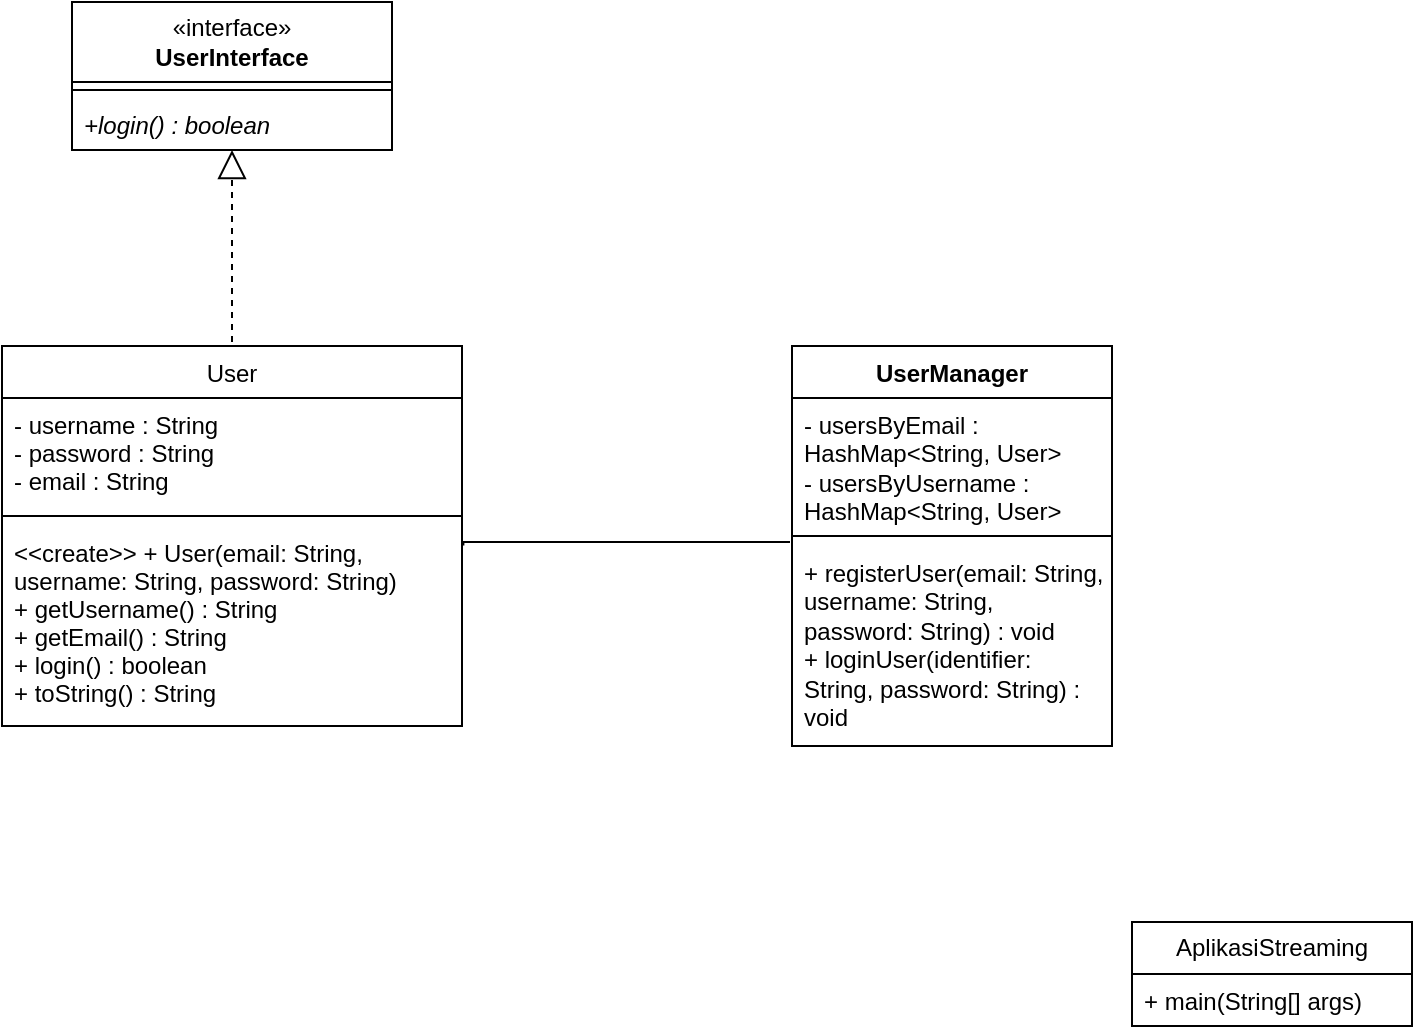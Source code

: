 <mxfile version="25.0.3">
  <diagram id="C5RBs43oDa-KdzZeNtuy" name="Page-1">
    <mxGraphModel dx="744" dy="862" grid="1" gridSize="10" guides="1" tooltips="1" connect="1" arrows="1" fold="1" page="1" pageScale="1" pageWidth="827" pageHeight="1169" math="0" shadow="0">
      <root>
        <mxCell id="WIyWlLk6GJQsqaUBKTNV-0" />
        <mxCell id="WIyWlLk6GJQsqaUBKTNV-1" parent="WIyWlLk6GJQsqaUBKTNV-0" />
        <mxCell id="zkfFHV4jXpPFQw0GAbJ--6" value="User" style="swimlane;fontStyle=0;align=center;verticalAlign=top;childLayout=stackLayout;horizontal=1;startSize=26;horizontalStack=0;resizeParent=1;resizeLast=0;collapsible=1;marginBottom=0;rounded=0;shadow=0;strokeWidth=1;" parent="WIyWlLk6GJQsqaUBKTNV-1" vertex="1">
          <mxGeometry x="185" y="382" width="230" height="190" as="geometry">
            <mxRectangle x="130" y="380" width="160" height="26" as="alternateBounds" />
          </mxGeometry>
        </mxCell>
        <mxCell id="zkfFHV4jXpPFQw0GAbJ--7" value="- username : String&#xa;- password : String&#xa;- email : String" style="text;align=left;verticalAlign=top;spacingLeft=4;spacingRight=4;overflow=hidden;rotatable=0;points=[[0,0.5],[1,0.5]];portConstraint=eastwest;" parent="zkfFHV4jXpPFQw0GAbJ--6" vertex="1">
          <mxGeometry y="26" width="230" height="54" as="geometry" />
        </mxCell>
        <mxCell id="zkfFHV4jXpPFQw0GAbJ--9" value="" style="line;html=1;strokeWidth=1;align=left;verticalAlign=middle;spacingTop=-1;spacingLeft=3;spacingRight=3;rotatable=0;labelPosition=right;points=[];portConstraint=eastwest;" parent="zkfFHV4jXpPFQw0GAbJ--6" vertex="1">
          <mxGeometry y="80" width="230" height="10" as="geometry" />
        </mxCell>
        <mxCell id="heFmf04xh7JhcdJFY1r--3" value="&lt;&lt;create&gt;&gt; + User(email: String,&#xa;username: String, password: String)&#xa;+ getUsername() : String&#xa;+ getEmail() : String&#xa;+ login() : boolean&#xa;+ toString() : String" style="text;align=left;verticalAlign=top;spacingLeft=4;spacingRight=4;overflow=hidden;rotatable=0;points=[[0,0.5],[1,0.5]];portConstraint=eastwest;" vertex="1" parent="zkfFHV4jXpPFQw0GAbJ--6">
          <mxGeometry y="90" width="230" height="100" as="geometry" />
        </mxCell>
        <mxCell id="heFmf04xh7JhcdJFY1r--7" value="Classname" style="swimlane;fontStyle=1;align=center;verticalAlign=top;childLayout=stackLayout;horizontal=1;startSize=0;horizontalStack=0;resizeParent=1;resizeParentMax=0;resizeLast=0;collapsible=1;marginBottom=0;whiteSpace=wrap;html=1;" vertex="1" parent="WIyWlLk6GJQsqaUBKTNV-1">
          <mxGeometry x="220" y="210" width="160" height="74" as="geometry">
            <mxRectangle x="240" y="290" width="100" height="30" as="alternateBounds" />
          </mxGeometry>
        </mxCell>
        <mxCell id="heFmf04xh7JhcdJFY1r--4" value="«interface»&lt;br&gt;&lt;b&gt;UserInterface&lt;/b&gt;" style="html=1;whiteSpace=wrap;" vertex="1" parent="heFmf04xh7JhcdJFY1r--7">
          <mxGeometry width="160" height="40" as="geometry" />
        </mxCell>
        <mxCell id="heFmf04xh7JhcdJFY1r--9" value="" style="line;strokeWidth=1;fillColor=none;align=left;verticalAlign=middle;spacingTop=-1;spacingLeft=3;spacingRight=3;rotatable=0;labelPosition=right;points=[];portConstraint=eastwest;strokeColor=inherit;" vertex="1" parent="heFmf04xh7JhcdJFY1r--7">
          <mxGeometry y="40" width="160" height="8" as="geometry" />
        </mxCell>
        <mxCell id="heFmf04xh7JhcdJFY1r--10" value="&lt;i&gt;+login() : boolean&lt;/i&gt;" style="text;strokeColor=none;fillColor=none;align=left;verticalAlign=top;spacingLeft=4;spacingRight=4;overflow=hidden;rotatable=0;points=[[0,0.5],[1,0.5]];portConstraint=eastwest;whiteSpace=wrap;html=1;" vertex="1" parent="heFmf04xh7JhcdJFY1r--7">
          <mxGeometry y="48" width="160" height="26" as="geometry" />
        </mxCell>
        <mxCell id="heFmf04xh7JhcdJFY1r--11" value="" style="endArrow=block;dashed=1;endFill=0;endSize=12;html=1;rounded=0;" edge="1" parent="WIyWlLk6GJQsqaUBKTNV-1" target="heFmf04xh7JhcdJFY1r--10">
          <mxGeometry width="160" relative="1" as="geometry">
            <mxPoint x="300" y="380" as="sourcePoint" />
            <mxPoint x="440" y="390" as="targetPoint" />
          </mxGeometry>
        </mxCell>
        <mxCell id="heFmf04xh7JhcdJFY1r--12" value="UserManager" style="swimlane;fontStyle=1;align=center;verticalAlign=top;childLayout=stackLayout;horizontal=1;startSize=26;horizontalStack=0;resizeParent=1;resizeParentMax=0;resizeLast=0;collapsible=1;marginBottom=0;whiteSpace=wrap;html=1;" vertex="1" parent="WIyWlLk6GJQsqaUBKTNV-1">
          <mxGeometry x="580" y="382" width="160" height="200" as="geometry" />
        </mxCell>
        <mxCell id="heFmf04xh7JhcdJFY1r--13" value="- usersByEmail : HashMap&amp;lt;String, User&amp;gt;&lt;br&gt;- usersByUsername : HashMap&amp;lt;String, User&amp;gt;" style="text;strokeColor=none;fillColor=none;align=left;verticalAlign=top;spacingLeft=4;spacingRight=4;overflow=hidden;rotatable=0;points=[[0,0.5],[1,0.5]];portConstraint=eastwest;whiteSpace=wrap;html=1;" vertex="1" parent="heFmf04xh7JhcdJFY1r--12">
          <mxGeometry y="26" width="160" height="64" as="geometry" />
        </mxCell>
        <mxCell id="heFmf04xh7JhcdJFY1r--14" value="" style="line;strokeWidth=1;fillColor=none;align=left;verticalAlign=middle;spacingTop=-1;spacingLeft=3;spacingRight=3;rotatable=0;labelPosition=right;points=[];portConstraint=eastwest;strokeColor=inherit;" vertex="1" parent="heFmf04xh7JhcdJFY1r--12">
          <mxGeometry y="90" width="160" height="10" as="geometry" />
        </mxCell>
        <mxCell id="heFmf04xh7JhcdJFY1r--15" value="+ registerUser(email: String, username: String, password: String) : void&lt;br&gt;+ loginUser(identifier: String, password: String) : void" style="text;strokeColor=none;fillColor=none;align=left;verticalAlign=top;spacingLeft=4;spacingRight=4;overflow=hidden;rotatable=0;points=[[0,0.5],[1,0.5]];portConstraint=eastwest;whiteSpace=wrap;html=1;" vertex="1" parent="heFmf04xh7JhcdJFY1r--12">
          <mxGeometry y="100" width="160" height="100" as="geometry" />
        </mxCell>
        <mxCell id="heFmf04xh7JhcdJFY1r--18" value="" style="endArrow=none;html=1;edgeStyle=orthogonalEdgeStyle;rounded=0;exitX=1.003;exitY=0.098;exitDx=0;exitDy=0;exitPerimeter=0;" edge="1" parent="WIyWlLk6GJQsqaUBKTNV-1" source="heFmf04xh7JhcdJFY1r--3">
          <mxGeometry relative="1" as="geometry">
            <mxPoint x="420" y="480" as="sourcePoint" />
            <mxPoint x="560" y="480" as="targetPoint" />
            <Array as="points">
              <mxPoint x="416" y="480" />
              <mxPoint x="579" y="480" />
            </Array>
          </mxGeometry>
        </mxCell>
        <mxCell id="heFmf04xh7JhcdJFY1r--23" value="AplikasiStreaming" style="swimlane;fontStyle=0;childLayout=stackLayout;horizontal=1;startSize=26;fillColor=none;horizontalStack=0;resizeParent=1;resizeParentMax=0;resizeLast=0;collapsible=1;marginBottom=0;whiteSpace=wrap;html=1;" vertex="1" parent="WIyWlLk6GJQsqaUBKTNV-1">
          <mxGeometry x="750" y="670" width="140" height="52" as="geometry" />
        </mxCell>
        <mxCell id="heFmf04xh7JhcdJFY1r--24" value="+ main(String[] args)" style="text;strokeColor=none;fillColor=none;align=left;verticalAlign=top;spacingLeft=4;spacingRight=4;overflow=hidden;rotatable=0;points=[[0,0.5],[1,0.5]];portConstraint=eastwest;whiteSpace=wrap;html=1;" vertex="1" parent="heFmf04xh7JhcdJFY1r--23">
          <mxGeometry y="26" width="140" height="26" as="geometry" />
        </mxCell>
      </root>
    </mxGraphModel>
  </diagram>
</mxfile>
